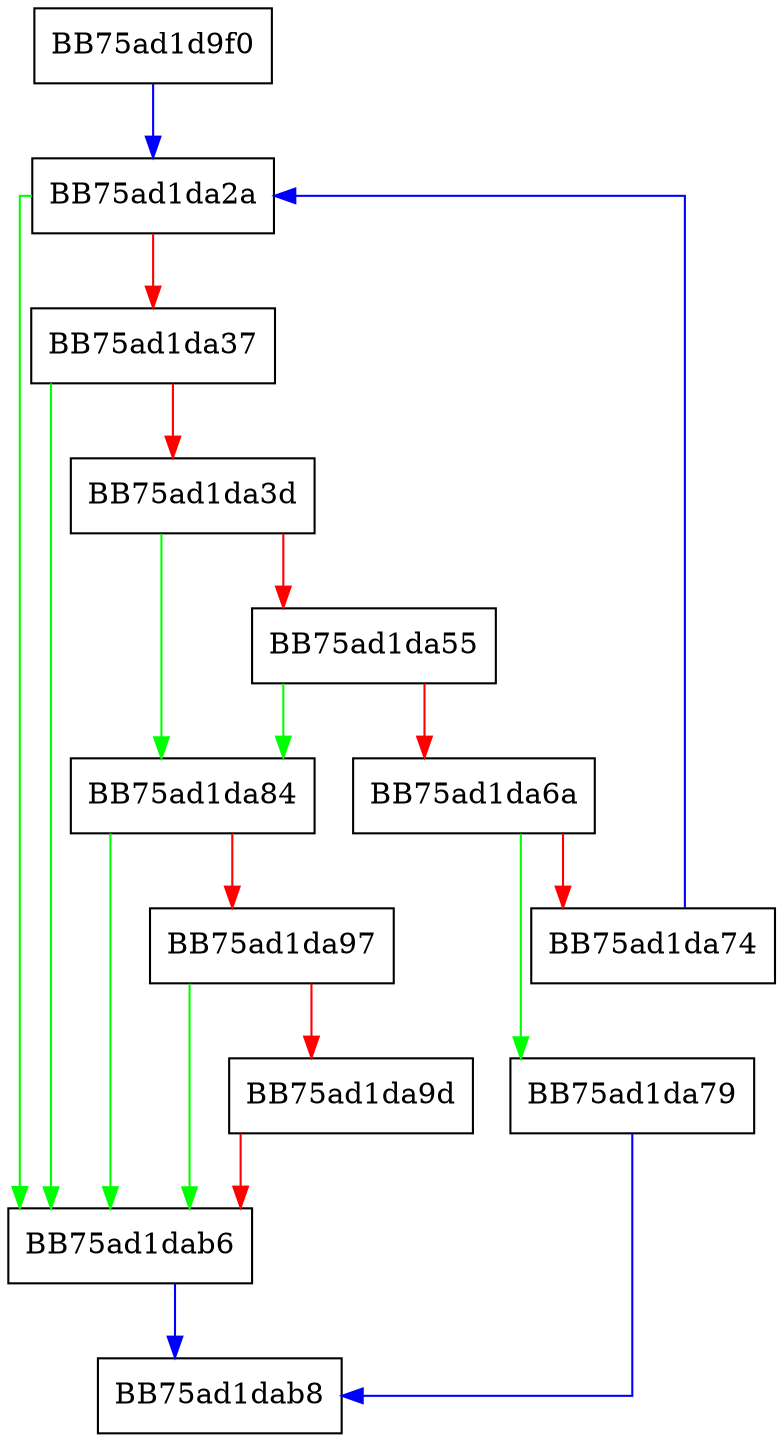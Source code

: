 digraph getPackedDataSectionOffset {
  node [shape="box"];
  graph [splines=ortho];
  BB75ad1d9f0 -> BB75ad1da2a [color="blue"];
  BB75ad1da2a -> BB75ad1dab6 [color="green"];
  BB75ad1da2a -> BB75ad1da37 [color="red"];
  BB75ad1da37 -> BB75ad1dab6 [color="green"];
  BB75ad1da37 -> BB75ad1da3d [color="red"];
  BB75ad1da3d -> BB75ad1da84 [color="green"];
  BB75ad1da3d -> BB75ad1da55 [color="red"];
  BB75ad1da55 -> BB75ad1da84 [color="green"];
  BB75ad1da55 -> BB75ad1da6a [color="red"];
  BB75ad1da6a -> BB75ad1da79 [color="green"];
  BB75ad1da6a -> BB75ad1da74 [color="red"];
  BB75ad1da74 -> BB75ad1da2a [color="blue"];
  BB75ad1da79 -> BB75ad1dab8 [color="blue"];
  BB75ad1da84 -> BB75ad1dab6 [color="green"];
  BB75ad1da84 -> BB75ad1da97 [color="red"];
  BB75ad1da97 -> BB75ad1dab6 [color="green"];
  BB75ad1da97 -> BB75ad1da9d [color="red"];
  BB75ad1da9d -> BB75ad1dab6 [color="red"];
  BB75ad1dab6 -> BB75ad1dab8 [color="blue"];
}